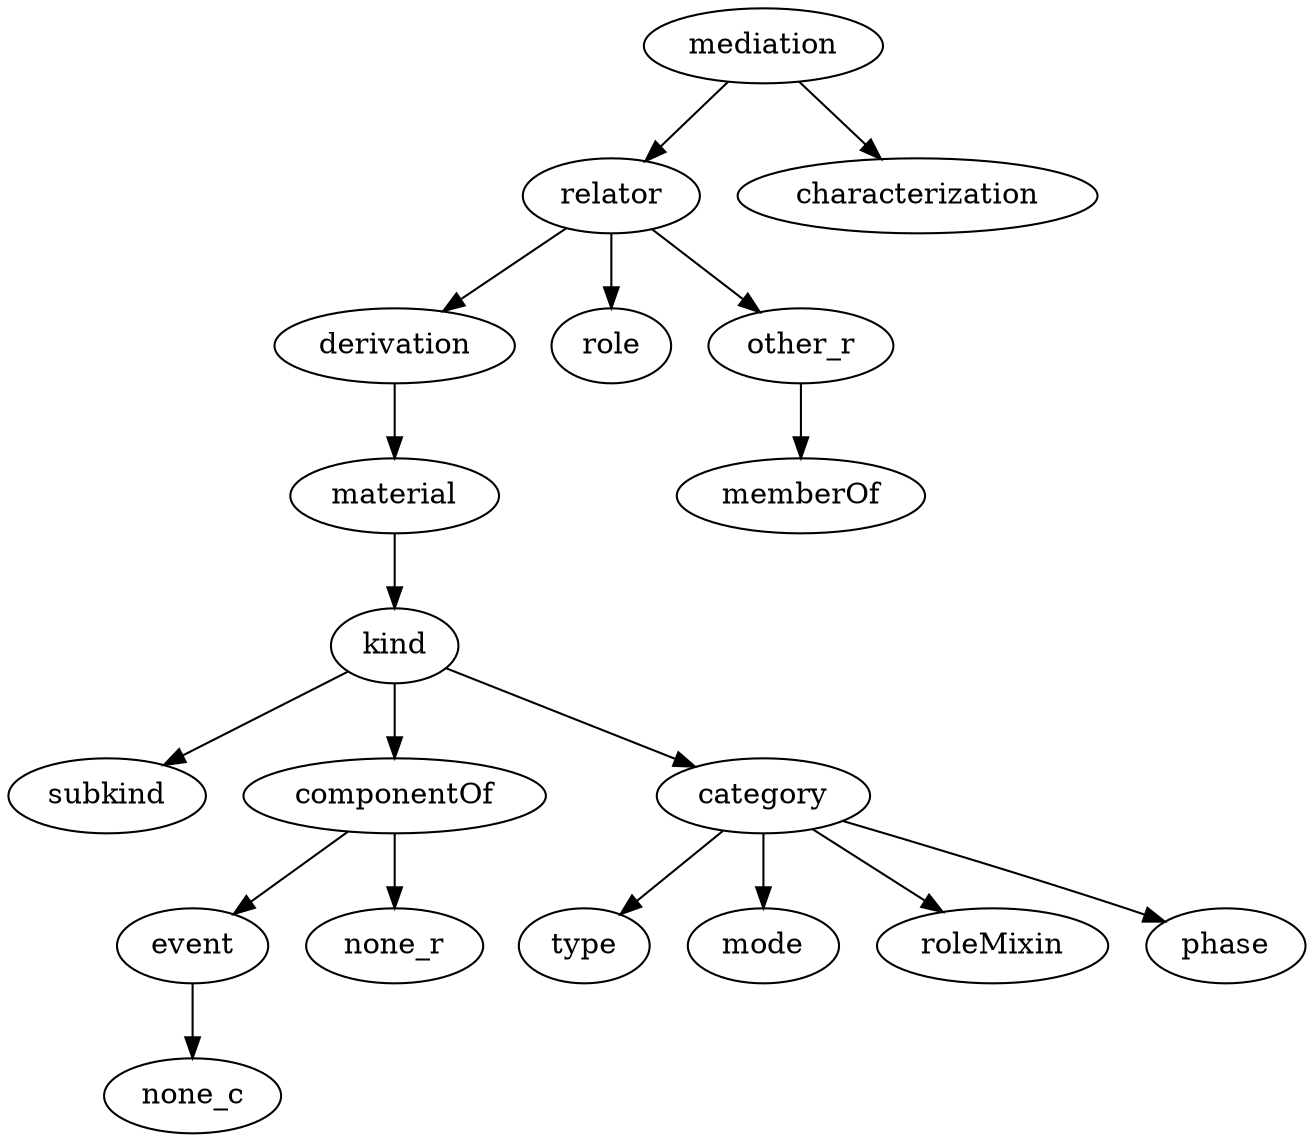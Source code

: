 strict digraph {
mediation;
relator;
characterization;
derivation;
role;
other_r;
material;
kind;
subkind;
componentOf;
category;
type;
mode;
roleMixin;
phase;
memberOf;
event;
none_r;
none_c;
mediation -> relator;
mediation -> characterization;
relator -> derivation;
relator -> role;
relator -> other_r;
derivation -> material;
other_r -> memberOf;
material -> kind;
kind -> subkind;
kind -> componentOf;
kind -> category;
componentOf -> event;
componentOf -> none_r;
category -> type;
category -> mode;
category -> roleMixin;
category -> phase;
event -> none_c;
}
